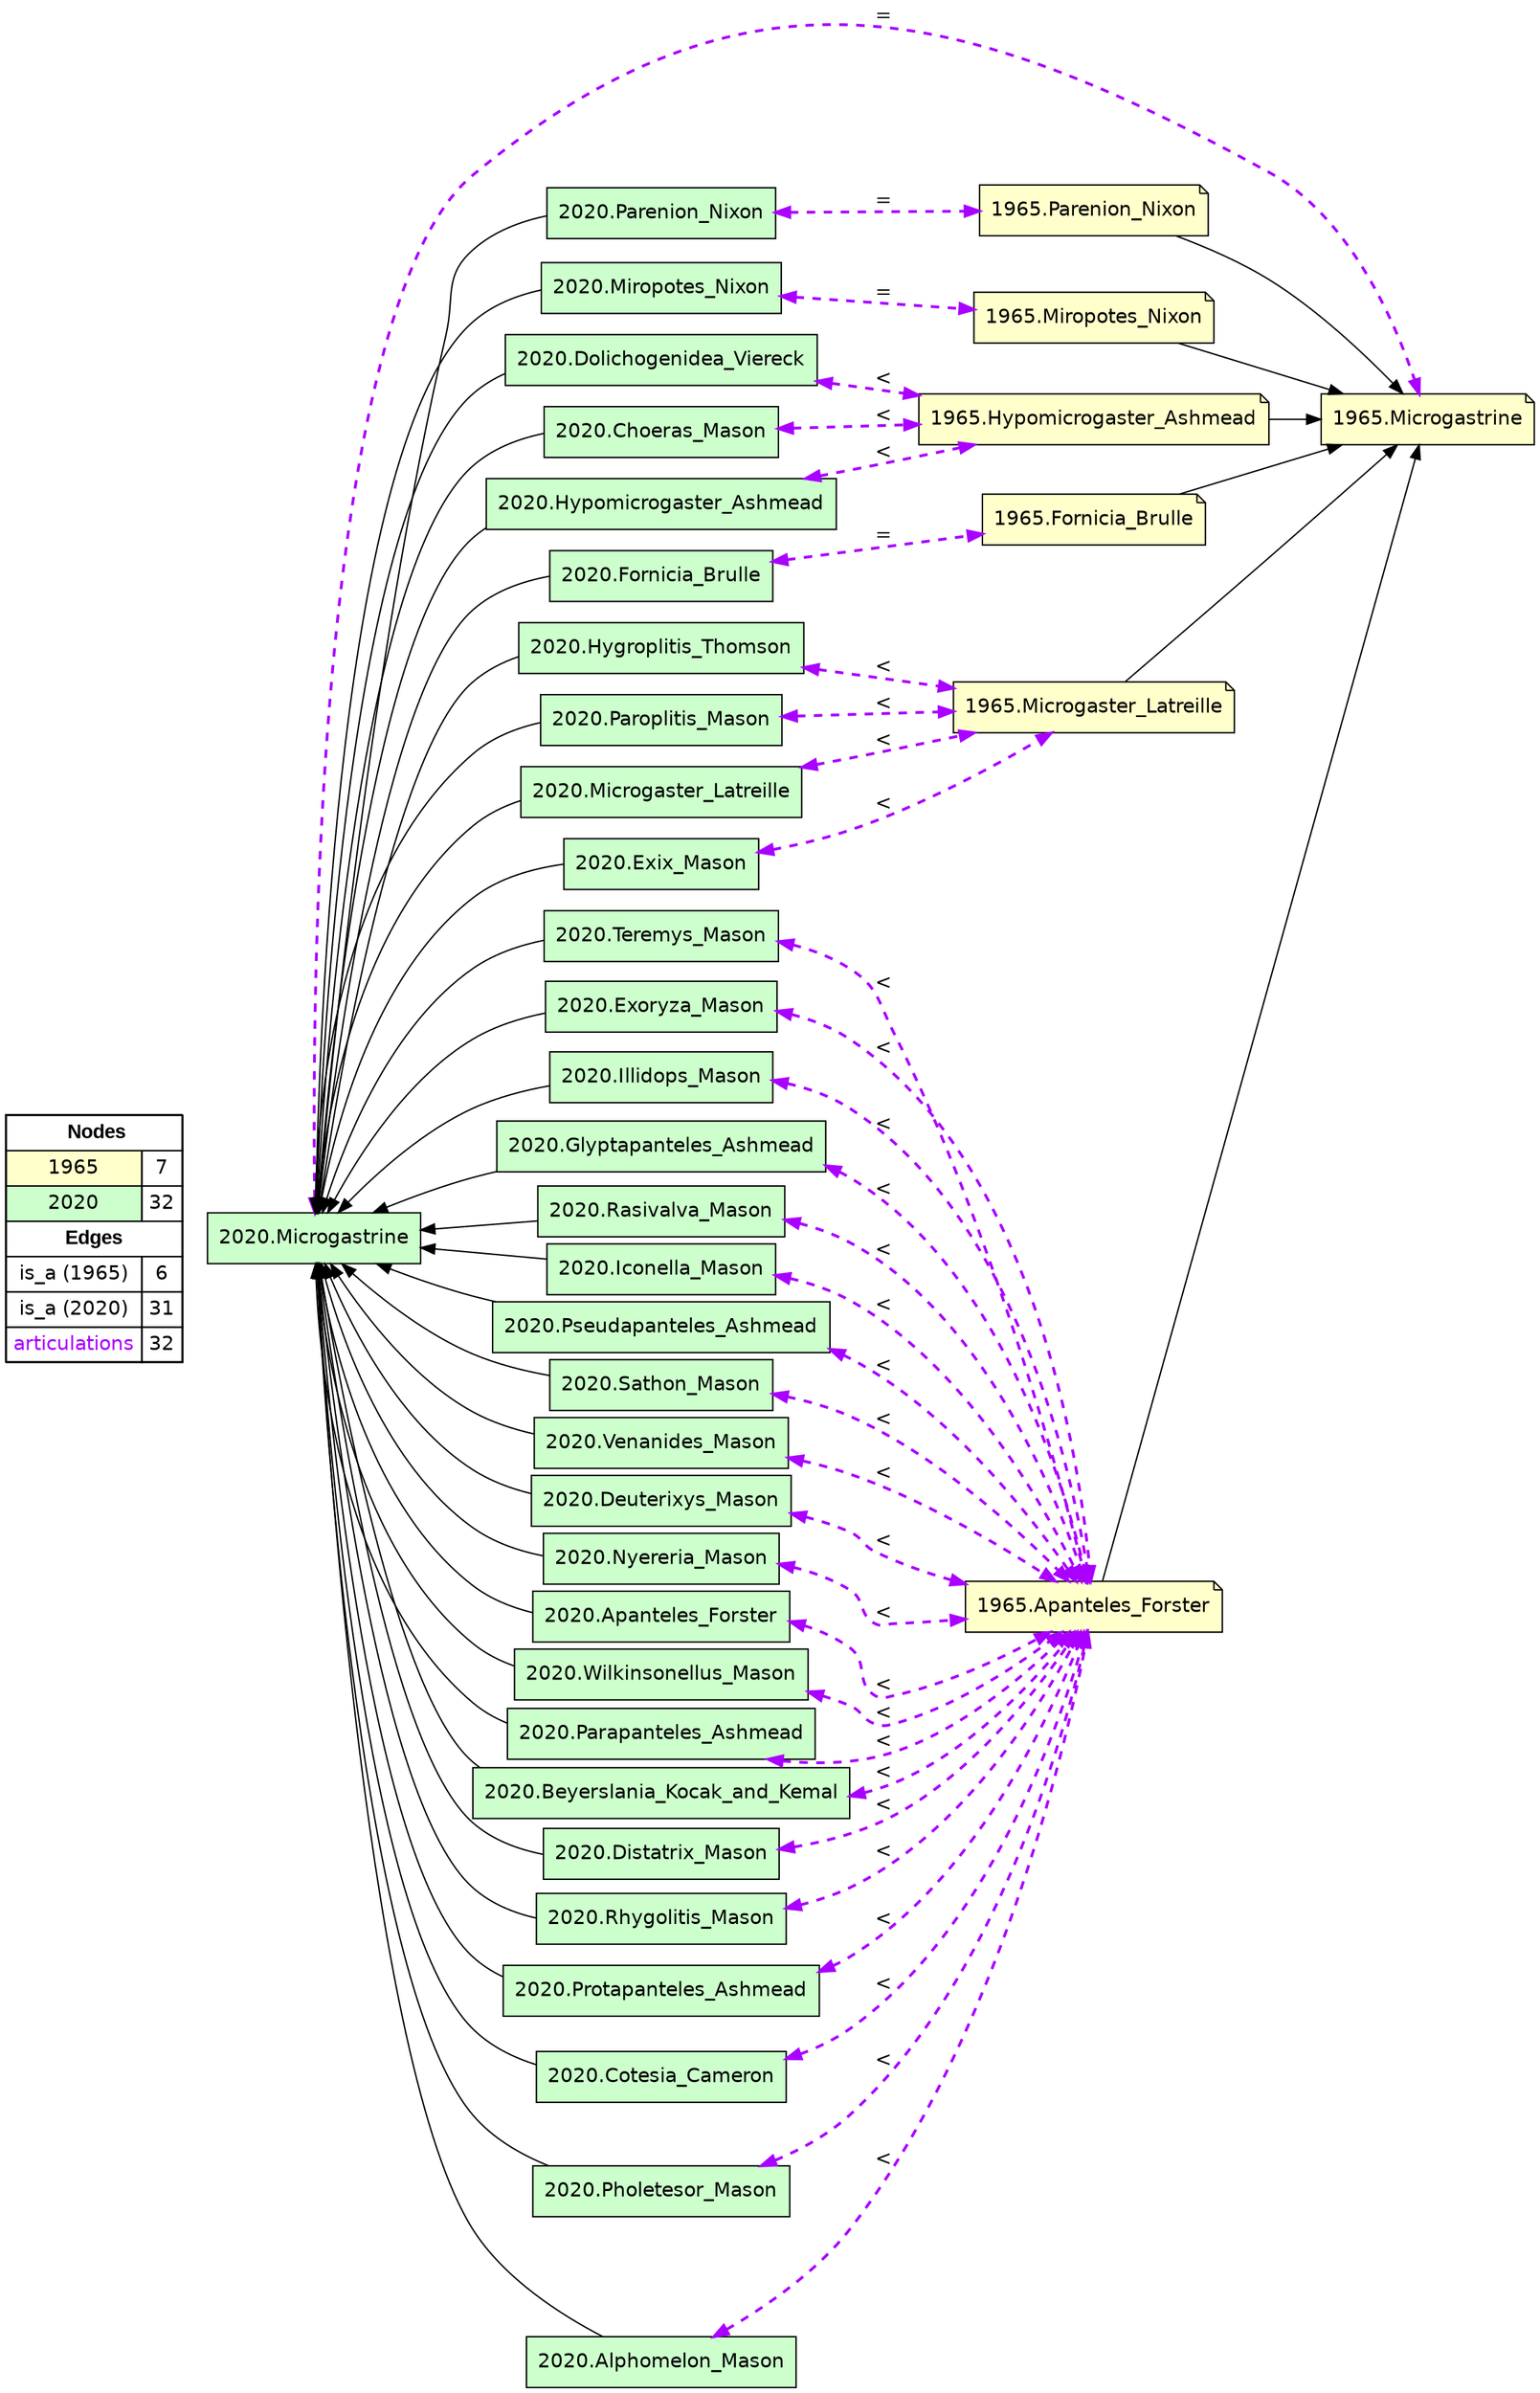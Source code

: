 digraph{
rankdir=LR
node[shape=circle style=filled fillcolor="#FFFFFF"] 
node[shape=note style=filled fillcolor="#FFFFCC" fontname="helvetica"] 
"1965.Hypomicrogaster_Ashmead"
"1965.Microgastrine"
"1965.Miropotes_Nixon"
"1965.Parenion_Nixon"
"1965.Apanteles_Forster"
"1965.Fornicia_Brulle"
"1965.Microgaster_Latreille"
node[shape=circle style=filled fillcolor="#FFFFFF"] 
node[shape=box style=filled fillcolor="#CCFFCC" fontname="helvetica"] 
"2020.Microgaster_Latreille"
"2020.Illidops_Mason"
"2020.Glyptapanteles_Ashmead"
"2020.Rasivalva_Mason"
"2020.Parenion_Nixon"
"2020.Choeras_Mason"
"2020.Sathon_Mason"
"2020.Venanides_Mason"
"2020.Deuterixys_Mason"
"2020.Miropotes_Nixon"
"2020.Apanteles_Forster"
"2020.Dolichogenidea_Viereck"
"2020.Hygroplitis_Thomson"
"2020.Beyerslania_Kocak_and_Kemal"
"2020.Distatrix_Mason"
"2020.Hypomicrogaster_Ashmead"
"2020.Fornicia_Brulle"
"2020.Cotesia_Cameron"
"2020.Pholetesor_Mason"
"2020.Alphomelon_Mason"
"2020.Teremys_Mason"
"2020.Exoryza_Mason"
"2020.Microgastrine"
"2020.Paroplitis_Mason"
"2020.Pseudapanteles_Ashmead"
"2020.Nyereria_Mason"
"2020.Wilkinsonellus_Mason"
"2020.Parapanteles_Ashmead"
"2020.Rhygolitis_Mason"
"2020.Protapanteles_Ashmead"
"2020.Iconella_Mason"
"2020.Exix_Mason"
edge[style=solid color="#000000" constraint=true penwidth=1 dir=forward]
edge[style=solid color="#000000" constraint=true penwidth=1 dir=forward]
"1965.Hypomicrogaster_Ashmead" -> "1965.Microgastrine"
"1965.Parenion_Nixon" -> "1965.Microgastrine"
"1965.Fornicia_Brulle" -> "1965.Microgastrine"
"1965.Microgaster_Latreille" -> "1965.Microgastrine"
"1965.Miropotes_Nixon" -> "1965.Microgastrine"
"1965.Apanteles_Forster" -> "1965.Microgastrine"
edge[style=solid color="#000000" constraint=true penwidth=1 dir=forward]
edge[style=solid color="#000000" constraint=true penwidth=1 dir=forward]
"2020.Microgastrine" -> "2020.Dolichogenidea_Viereck" [dir=back]
"2020.Microgastrine" -> "2020.Distatrix_Mason" [dir=back]
"2020.Microgastrine" -> "2020.Microgaster_Latreille" [dir=back]
"2020.Microgastrine" -> "2020.Hygroplitis_Thomson" [dir=back]
"2020.Microgastrine" -> "2020.Hypomicrogaster_Ashmead" [dir=back]
"2020.Microgastrine" -> "2020.Deuterixys_Mason" [dir=back]
"2020.Microgastrine" -> "2020.Miropotes_Nixon" [dir=back]
"2020.Microgastrine" -> "2020.Cotesia_Cameron" [dir=back]
"2020.Microgastrine" -> "2020.Glyptapanteles_Ashmead" [dir=back]
"2020.Microgastrine" -> "2020.Exoryza_Mason" [dir=back]
"2020.Microgastrine" -> "2020.Teremys_Mason" [dir=back]
"2020.Microgastrine" -> "2020.Rasivalva_Mason" [dir=back]
"2020.Microgastrine" -> "2020.Beyerslania_Kocak_and_Kemal" [dir=back]
"2020.Microgastrine" -> "2020.Venanides_Mason" [dir=back]
"2020.Microgastrine" -> "2020.Pholetesor_Mason" [dir=back]
"2020.Microgastrine" -> "2020.Wilkinsonellus_Mason" [dir=back]
"2020.Microgastrine" -> "2020.Paroplitis_Mason" [dir=back]
"2020.Microgastrine" -> "2020.Pseudapanteles_Ashmead" [dir=back]
"2020.Microgastrine" -> "2020.Illidops_Mason" [dir=back]
"2020.Microgastrine" -> "2020.Exix_Mason" [dir=back]
"2020.Microgastrine" -> "2020.Sathon_Mason" [dir=back]
"2020.Microgastrine" -> "2020.Parapanteles_Ashmead" [dir=back]
"2020.Microgastrine" -> "2020.Fornicia_Brulle" [dir=back]
"2020.Microgastrine" -> "2020.Nyereria_Mason" [dir=back]
"2020.Microgastrine" -> "2020.Rhygolitis_Mason" [dir=back]
"2020.Microgastrine" -> "2020.Apanteles_Forster" [dir=back]
"2020.Microgastrine" -> "2020.Parenion_Nixon" [dir=back]
"2020.Microgastrine" -> "2020.Iconella_Mason" [dir=back]
"2020.Microgastrine" -> "2020.Protapanteles_Ashmead" [dir=back]
"2020.Microgastrine" -> "2020.Alphomelon_Mason" [dir=back]
"2020.Microgastrine" -> "2020.Choeras_Mason" [dir=back]
edge[style=solid color="#000000" constraint=true penwidth=1 dir=forward]
edge[style=dashed color="#AA00FF" constraint=true penwidth=2 dir=both]
"2020.Venanides_Mason" -> "1965.Apanteles_Forster" [label="<"]
"2020.Beyerslania_Kocak_and_Kemal" -> "1965.Apanteles_Forster" [label="<"]
"2020.Wilkinsonellus_Mason" -> "1965.Apanteles_Forster" [label="<"]
"2020.Nyereria_Mason" -> "1965.Apanteles_Forster" [label="<"]
"2020.Paroplitis_Mason" -> "1965.Microgaster_Latreille" [label="<"]
"2020.Teremys_Mason" -> "1965.Apanteles_Forster" [label="<"]
"2020.Miropotes_Nixon" -> "1965.Miropotes_Nixon" [label="="]
"2020.Parenion_Nixon" -> "1965.Parenion_Nixon" [label="="]
"2020.Hypomicrogaster_Ashmead" -> "1965.Hypomicrogaster_Ashmead" [label="<"]
"2020.Choeras_Mason" -> "1965.Hypomicrogaster_Ashmead" [label="<"]
"2020.Apanteles_Forster" -> "1965.Apanteles_Forster" [label="<"]
"2020.Parapanteles_Ashmead" -> "1965.Apanteles_Forster" [label="<"]
"2020.Distatrix_Mason" -> "1965.Apanteles_Forster" [label="<"]
"2020.Glyptapanteles_Ashmead" -> "1965.Apanteles_Forster" [label="<"]
"2020.Microgastrine" -> "1965.Microgastrine" [label="="]
"2020.Illidops_Mason" -> "1965.Apanteles_Forster" [label="<"]
"2020.Microgaster_Latreille" -> "1965.Microgaster_Latreille" [label="<"]
"2020.Exoryza_Mason" -> "1965.Apanteles_Forster" [label="<"]
"2020.Rhygolitis_Mason" -> "1965.Apanteles_Forster" [label="<"]
"2020.Alphomelon_Mason" -> "1965.Apanteles_Forster" [label="<"]
"2020.Pholetesor_Mason" -> "1965.Apanteles_Forster" [label="<"]
"2020.Fornicia_Brulle" -> "1965.Fornicia_Brulle" [label="="]
"2020.Sathon_Mason" -> "1965.Apanteles_Forster" [label="<"]
"2020.Hygroplitis_Thomson" -> "1965.Microgaster_Latreille" [label="<"]
"2020.Dolichogenidea_Viereck" -> "1965.Hypomicrogaster_Ashmead" [label="<"]
"2020.Rasivalva_Mason" -> "1965.Apanteles_Forster" [label="<"]
"2020.Pseudapanteles_Ashmead" -> "1965.Apanteles_Forster" [label="<"]
"2020.Cotesia_Cameron" -> "1965.Apanteles_Forster" [label="<"]
"2020.Deuterixys_Mason" -> "1965.Apanteles_Forster" [label="<"]
"2020.Exix_Mason" -> "1965.Microgaster_Latreille" [label="<"]
"2020.Iconella_Mason" -> "1965.Apanteles_Forster" [label="<"]
"2020.Protapanteles_Ashmead" -> "1965.Apanteles_Forster" [label="<"]
node[shape=box] 
{rank=source Legend [fillcolor= white margin=0 label=< 
 <TABLE BORDER="0" CELLBORDER="1" CELLSPACING="0" CELLPADDING="4"> 
<TR> <TD COLSPAN="2"><font face="Arial Black"> Nodes</font></TD> </TR> 
<TR> 
 <TD bgcolor="#FFFFCC" fontname="helvetica">1965</TD> 
 <TD>7</TD> 
 </TR> 
<TR> 
 <TD bgcolor="#CCFFCC" fontname="helvetica">2020</TD> 
 <TD>32</TD> 
 </TR> 
<TR> <TD COLSPAN="2"><font face = "Arial Black"> Edges </font></TD> </TR> 
<TR> 
 <TD><font color ="#000000">is_a (1965)</font></TD><TD>6</TD>
</TR>
<TR> 
 <TD><font color ="#000000">is_a (2020)</font></TD><TD>31</TD>
</TR>
<TR> 
 <TD><font color ="#AA00FF">articulations</font></TD><TD>32</TD>
</TR>
</TABLE> 
 >] } 
}